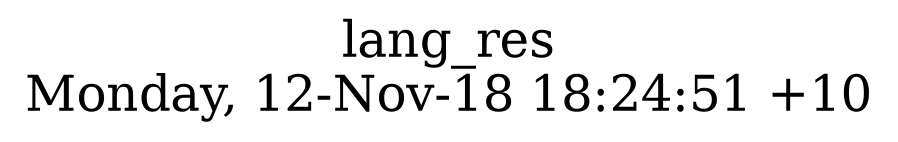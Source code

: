 digraph G {
fontsize="24";
label="lang_res\nMonday, 12-Nov-18 18:24:51 +10";
nojustify=true;
ordering=out;
rankdir=LR;
size="30";
}
